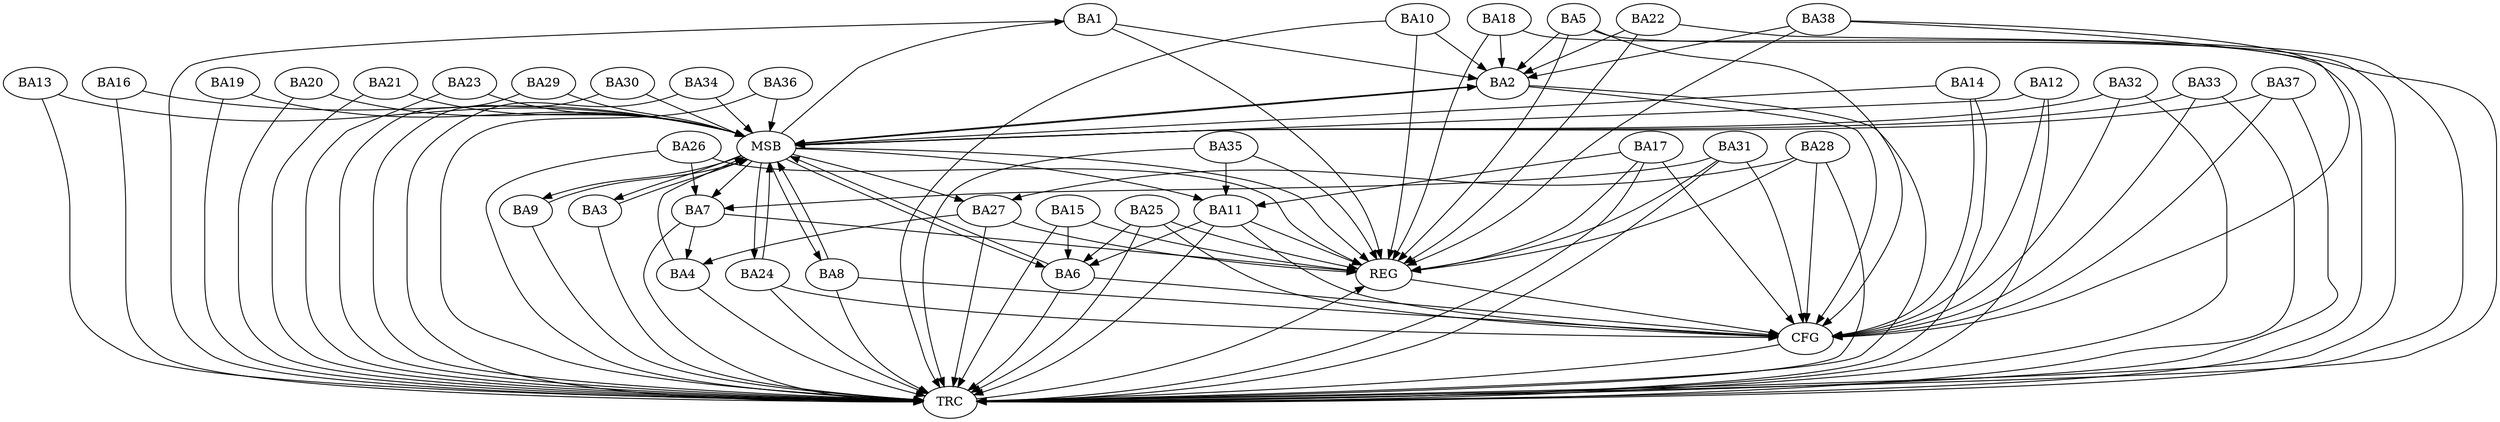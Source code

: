 strict digraph G {
  BA1 [ label="BA1" ];
  BA2 [ label="BA2" ];
  BA3 [ label="BA3" ];
  BA4 [ label="BA4" ];
  BA5 [ label="BA5" ];
  BA6 [ label="BA6" ];
  BA7 [ label="BA7" ];
  BA8 [ label="BA8" ];
  BA9 [ label="BA9" ];
  BA10 [ label="BA10" ];
  BA11 [ label="BA11" ];
  BA12 [ label="BA12" ];
  BA13 [ label="BA13" ];
  BA14 [ label="BA14" ];
  BA15 [ label="BA15" ];
  BA16 [ label="BA16" ];
  BA17 [ label="BA17" ];
  BA18 [ label="BA18" ];
  BA19 [ label="BA19" ];
  BA20 [ label="BA20" ];
  BA21 [ label="BA21" ];
  BA22 [ label="BA22" ];
  BA23 [ label="BA23" ];
  BA24 [ label="BA24" ];
  BA25 [ label="BA25" ];
  BA26 [ label="BA26" ];
  BA27 [ label="BA27" ];
  BA28 [ label="BA28" ];
  BA29 [ label="BA29" ];
  BA30 [ label="BA30" ];
  BA31 [ label="BA31" ];
  BA32 [ label="BA32" ];
  BA33 [ label="BA33" ];
  BA34 [ label="BA34" ];
  BA35 [ label="BA35" ];
  BA36 [ label="BA36" ];
  BA37 [ label="BA37" ];
  BA38 [ label="BA38" ];
  REG [ label="REG" ];
  MSB [ label="MSB" ];
  CFG [ label="CFG" ];
  TRC [ label="TRC" ];
  BA1 -> BA2;
  BA5 -> BA2;
  BA7 -> BA4;
  BA10 -> BA2;
  BA11 -> BA6;
  BA15 -> BA6;
  BA17 -> BA11;
  BA18 -> BA2;
  BA22 -> BA2;
  BA25 -> BA6;
  BA26 -> BA7;
  BA27 -> BA4;
  BA28 -> BA27;
  BA31 -> BA7;
  BA35 -> BA11;
  BA38 -> BA2;
  BA1 -> REG;
  BA5 -> REG;
  BA7 -> REG;
  BA10 -> REG;
  BA11 -> REG;
  BA15 -> REG;
  BA17 -> REG;
  BA18 -> REG;
  BA22 -> REG;
  BA25 -> REG;
  BA26 -> REG;
  BA27 -> REG;
  BA28 -> REG;
  BA31 -> REG;
  BA35 -> REG;
  BA38 -> REG;
  BA2 -> MSB;
  MSB -> BA1;
  MSB -> REG;
  BA3 -> MSB;
  MSB -> BA2;
  BA4 -> MSB;
  MSB -> BA3;
  BA6 -> MSB;
  BA8 -> MSB;
  MSB -> BA6;
  BA9 -> MSB;
  MSB -> BA8;
  BA12 -> MSB;
  BA13 -> MSB;
  MSB -> BA7;
  BA14 -> MSB;
  MSB -> BA11;
  BA16 -> MSB;
  MSB -> BA9;
  BA19 -> MSB;
  BA20 -> MSB;
  BA21 -> MSB;
  BA23 -> MSB;
  BA24 -> MSB;
  BA29 -> MSB;
  BA30 -> MSB;
  BA32 -> MSB;
  BA33 -> MSB;
  MSB -> BA24;
  BA34 -> MSB;
  BA36 -> MSB;
  MSB -> BA27;
  BA37 -> MSB;
  BA6 -> CFG;
  BA12 -> CFG;
  BA5 -> CFG;
  BA28 -> CFG;
  BA17 -> CFG;
  BA31 -> CFG;
  BA33 -> CFG;
  BA25 -> CFG;
  BA11 -> CFG;
  BA24 -> CFG;
  BA38 -> CFG;
  BA2 -> CFG;
  BA8 -> CFG;
  BA14 -> CFG;
  BA32 -> CFG;
  BA37 -> CFG;
  REG -> CFG;
  BA1 -> TRC;
  BA2 -> TRC;
  BA3 -> TRC;
  BA4 -> TRC;
  BA5 -> TRC;
  BA6 -> TRC;
  BA7 -> TRC;
  BA8 -> TRC;
  BA9 -> TRC;
  BA10 -> TRC;
  BA11 -> TRC;
  BA12 -> TRC;
  BA13 -> TRC;
  BA14 -> TRC;
  BA15 -> TRC;
  BA16 -> TRC;
  BA17 -> TRC;
  BA18 -> TRC;
  BA19 -> TRC;
  BA20 -> TRC;
  BA21 -> TRC;
  BA22 -> TRC;
  BA23 -> TRC;
  BA24 -> TRC;
  BA25 -> TRC;
  BA26 -> TRC;
  BA27 -> TRC;
  BA28 -> TRC;
  BA29 -> TRC;
  BA30 -> TRC;
  BA31 -> TRC;
  BA32 -> TRC;
  BA33 -> TRC;
  BA34 -> TRC;
  BA35 -> TRC;
  BA36 -> TRC;
  BA37 -> TRC;
  BA38 -> TRC;
  CFG -> TRC;
  TRC -> REG;
}
